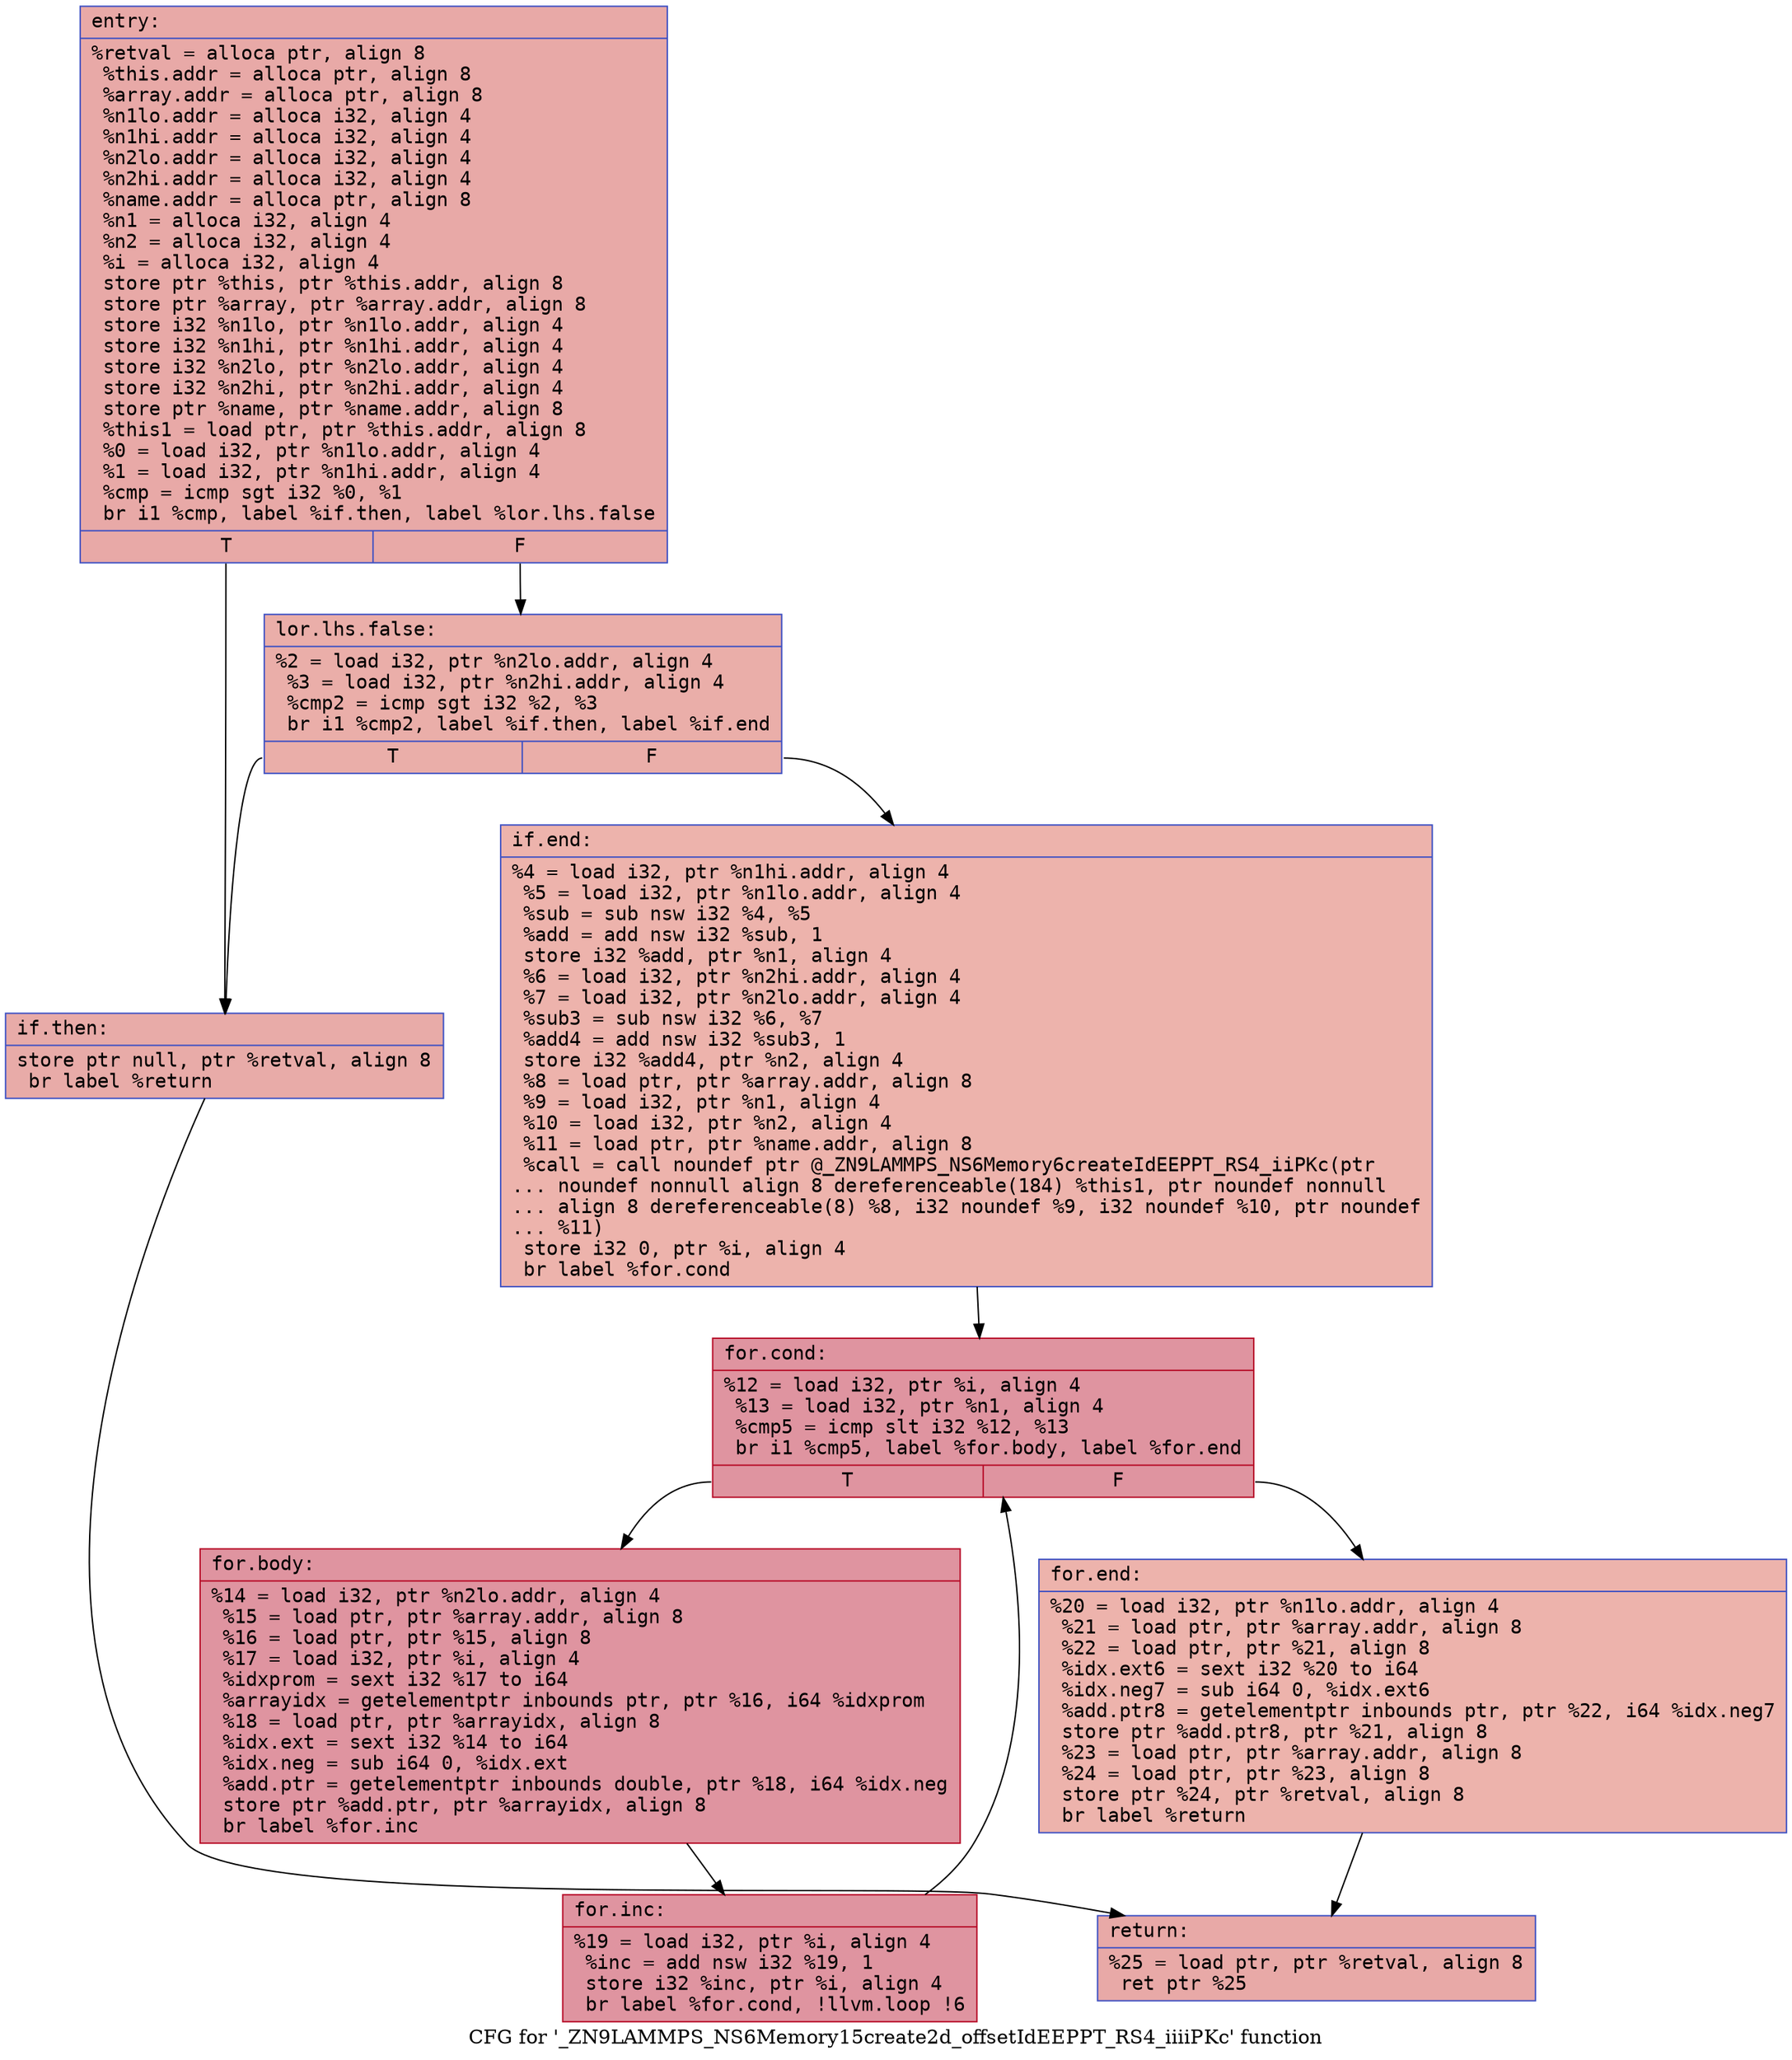 digraph "CFG for '_ZN9LAMMPS_NS6Memory15create2d_offsetIdEEPPT_RS4_iiiiPKc' function" {
	label="CFG for '_ZN9LAMMPS_NS6Memory15create2d_offsetIdEEPPT_RS4_iiiiPKc' function";

	Node0x560b51480b10 [shape=record,color="#3d50c3ff", style=filled, fillcolor="#ca3b3770" fontname="Courier",label="{entry:\l|  %retval = alloca ptr, align 8\l  %this.addr = alloca ptr, align 8\l  %array.addr = alloca ptr, align 8\l  %n1lo.addr = alloca i32, align 4\l  %n1hi.addr = alloca i32, align 4\l  %n2lo.addr = alloca i32, align 4\l  %n2hi.addr = alloca i32, align 4\l  %name.addr = alloca ptr, align 8\l  %n1 = alloca i32, align 4\l  %n2 = alloca i32, align 4\l  %i = alloca i32, align 4\l  store ptr %this, ptr %this.addr, align 8\l  store ptr %array, ptr %array.addr, align 8\l  store i32 %n1lo, ptr %n1lo.addr, align 4\l  store i32 %n1hi, ptr %n1hi.addr, align 4\l  store i32 %n2lo, ptr %n2lo.addr, align 4\l  store i32 %n2hi, ptr %n2hi.addr, align 4\l  store ptr %name, ptr %name.addr, align 8\l  %this1 = load ptr, ptr %this.addr, align 8\l  %0 = load i32, ptr %n1lo.addr, align 4\l  %1 = load i32, ptr %n1hi.addr, align 4\l  %cmp = icmp sgt i32 %0, %1\l  br i1 %cmp, label %if.then, label %lor.lhs.false\l|{<s0>T|<s1>F}}"];
	Node0x560b51480b10:s0 -> Node0x560b514810e0[tooltip="entry -> if.then\nProbability 50.00%" ];
	Node0x560b51480b10:s1 -> Node0x560b51481f70[tooltip="entry -> lor.lhs.false\nProbability 50.00%" ];
	Node0x560b51481f70 [shape=record,color="#3d50c3ff", style=filled, fillcolor="#d0473d70" fontname="Courier",label="{lor.lhs.false:\l|  %2 = load i32, ptr %n2lo.addr, align 4\l  %3 = load i32, ptr %n2hi.addr, align 4\l  %cmp2 = icmp sgt i32 %2, %3\l  br i1 %cmp2, label %if.then, label %if.end\l|{<s0>T|<s1>F}}"];
	Node0x560b51481f70:s0 -> Node0x560b514810e0[tooltip="lor.lhs.false -> if.then\nProbability 50.00%" ];
	Node0x560b51481f70:s1 -> Node0x560b51482250[tooltip="lor.lhs.false -> if.end\nProbability 50.00%" ];
	Node0x560b514810e0 [shape=record,color="#3d50c3ff", style=filled, fillcolor="#cc403a70" fontname="Courier",label="{if.then:\l|  store ptr null, ptr %retval, align 8\l  br label %return\l}"];
	Node0x560b514810e0 -> Node0x560b514815e0[tooltip="if.then -> return\nProbability 100.00%" ];
	Node0x560b51482250 [shape=record,color="#3d50c3ff", style=filled, fillcolor="#d6524470" fontname="Courier",label="{if.end:\l|  %4 = load i32, ptr %n1hi.addr, align 4\l  %5 = load i32, ptr %n1lo.addr, align 4\l  %sub = sub nsw i32 %4, %5\l  %add = add nsw i32 %sub, 1\l  store i32 %add, ptr %n1, align 4\l  %6 = load i32, ptr %n2hi.addr, align 4\l  %7 = load i32, ptr %n2lo.addr, align 4\l  %sub3 = sub nsw i32 %6, %7\l  %add4 = add nsw i32 %sub3, 1\l  store i32 %add4, ptr %n2, align 4\l  %8 = load ptr, ptr %array.addr, align 8\l  %9 = load i32, ptr %n1, align 4\l  %10 = load i32, ptr %n2, align 4\l  %11 = load ptr, ptr %name.addr, align 8\l  %call = call noundef ptr @_ZN9LAMMPS_NS6Memory6createIdEEPPT_RS4_iiPKc(ptr\l... noundef nonnull align 8 dereferenceable(184) %this1, ptr noundef nonnull\l... align 8 dereferenceable(8) %8, i32 noundef %9, i32 noundef %10, ptr noundef\l... %11)\l  store i32 0, ptr %i, align 4\l  br label %for.cond\l}"];
	Node0x560b51482250 -> Node0x560b51483140[tooltip="if.end -> for.cond\nProbability 100.00%" ];
	Node0x560b51483140 [shape=record,color="#b70d28ff", style=filled, fillcolor="#b70d2870" fontname="Courier",label="{for.cond:\l|  %12 = load i32, ptr %i, align 4\l  %13 = load i32, ptr %n1, align 4\l  %cmp5 = icmp slt i32 %12, %13\l  br i1 %cmp5, label %for.body, label %for.end\l|{<s0>T|<s1>F}}"];
	Node0x560b51483140:s0 -> Node0x560b51483390[tooltip="for.cond -> for.body\nProbability 96.88%" ];
	Node0x560b51483140:s1 -> Node0x560b51483410[tooltip="for.cond -> for.end\nProbability 3.12%" ];
	Node0x560b51483390 [shape=record,color="#b70d28ff", style=filled, fillcolor="#b70d2870" fontname="Courier",label="{for.body:\l|  %14 = load i32, ptr %n2lo.addr, align 4\l  %15 = load ptr, ptr %array.addr, align 8\l  %16 = load ptr, ptr %15, align 8\l  %17 = load i32, ptr %i, align 4\l  %idxprom = sext i32 %17 to i64\l  %arrayidx = getelementptr inbounds ptr, ptr %16, i64 %idxprom\l  %18 = load ptr, ptr %arrayidx, align 8\l  %idx.ext = sext i32 %14 to i64\l  %idx.neg = sub i64 0, %idx.ext\l  %add.ptr = getelementptr inbounds double, ptr %18, i64 %idx.neg\l  store ptr %add.ptr, ptr %arrayidx, align 8\l  br label %for.inc\l}"];
	Node0x560b51483390 -> Node0x560b51483bb0[tooltip="for.body -> for.inc\nProbability 100.00%" ];
	Node0x560b51483bb0 [shape=record,color="#b70d28ff", style=filled, fillcolor="#b70d2870" fontname="Courier",label="{for.inc:\l|  %19 = load i32, ptr %i, align 4\l  %inc = add nsw i32 %19, 1\l  store i32 %inc, ptr %i, align 4\l  br label %for.cond, !llvm.loop !6\l}"];
	Node0x560b51483bb0 -> Node0x560b51483140[tooltip="for.inc -> for.cond\nProbability 100.00%" ];
	Node0x560b51483410 [shape=record,color="#3d50c3ff", style=filled, fillcolor="#d6524470" fontname="Courier",label="{for.end:\l|  %20 = load i32, ptr %n1lo.addr, align 4\l  %21 = load ptr, ptr %array.addr, align 8\l  %22 = load ptr, ptr %21, align 8\l  %idx.ext6 = sext i32 %20 to i64\l  %idx.neg7 = sub i64 0, %idx.ext6\l  %add.ptr8 = getelementptr inbounds ptr, ptr %22, i64 %idx.neg7\l  store ptr %add.ptr8, ptr %21, align 8\l  %23 = load ptr, ptr %array.addr, align 8\l  %24 = load ptr, ptr %23, align 8\l  store ptr %24, ptr %retval, align 8\l  br label %return\l}"];
	Node0x560b51483410 -> Node0x560b514815e0[tooltip="for.end -> return\nProbability 100.00%" ];
	Node0x560b514815e0 [shape=record,color="#3d50c3ff", style=filled, fillcolor="#ca3b3770" fontname="Courier",label="{return:\l|  %25 = load ptr, ptr %retval, align 8\l  ret ptr %25\l}"];
}

